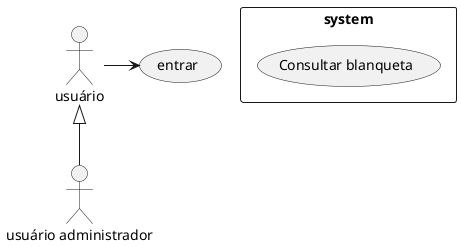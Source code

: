 @startuml
    :usuário:
    :usuário administrador: as admin

    usecase (entrar) as UC1
    rectangle system{
    usecase (Consultar blanqueta) as UC2
    }
    admin -up-|> usuário
    usuário -right-> UC1
@enduml